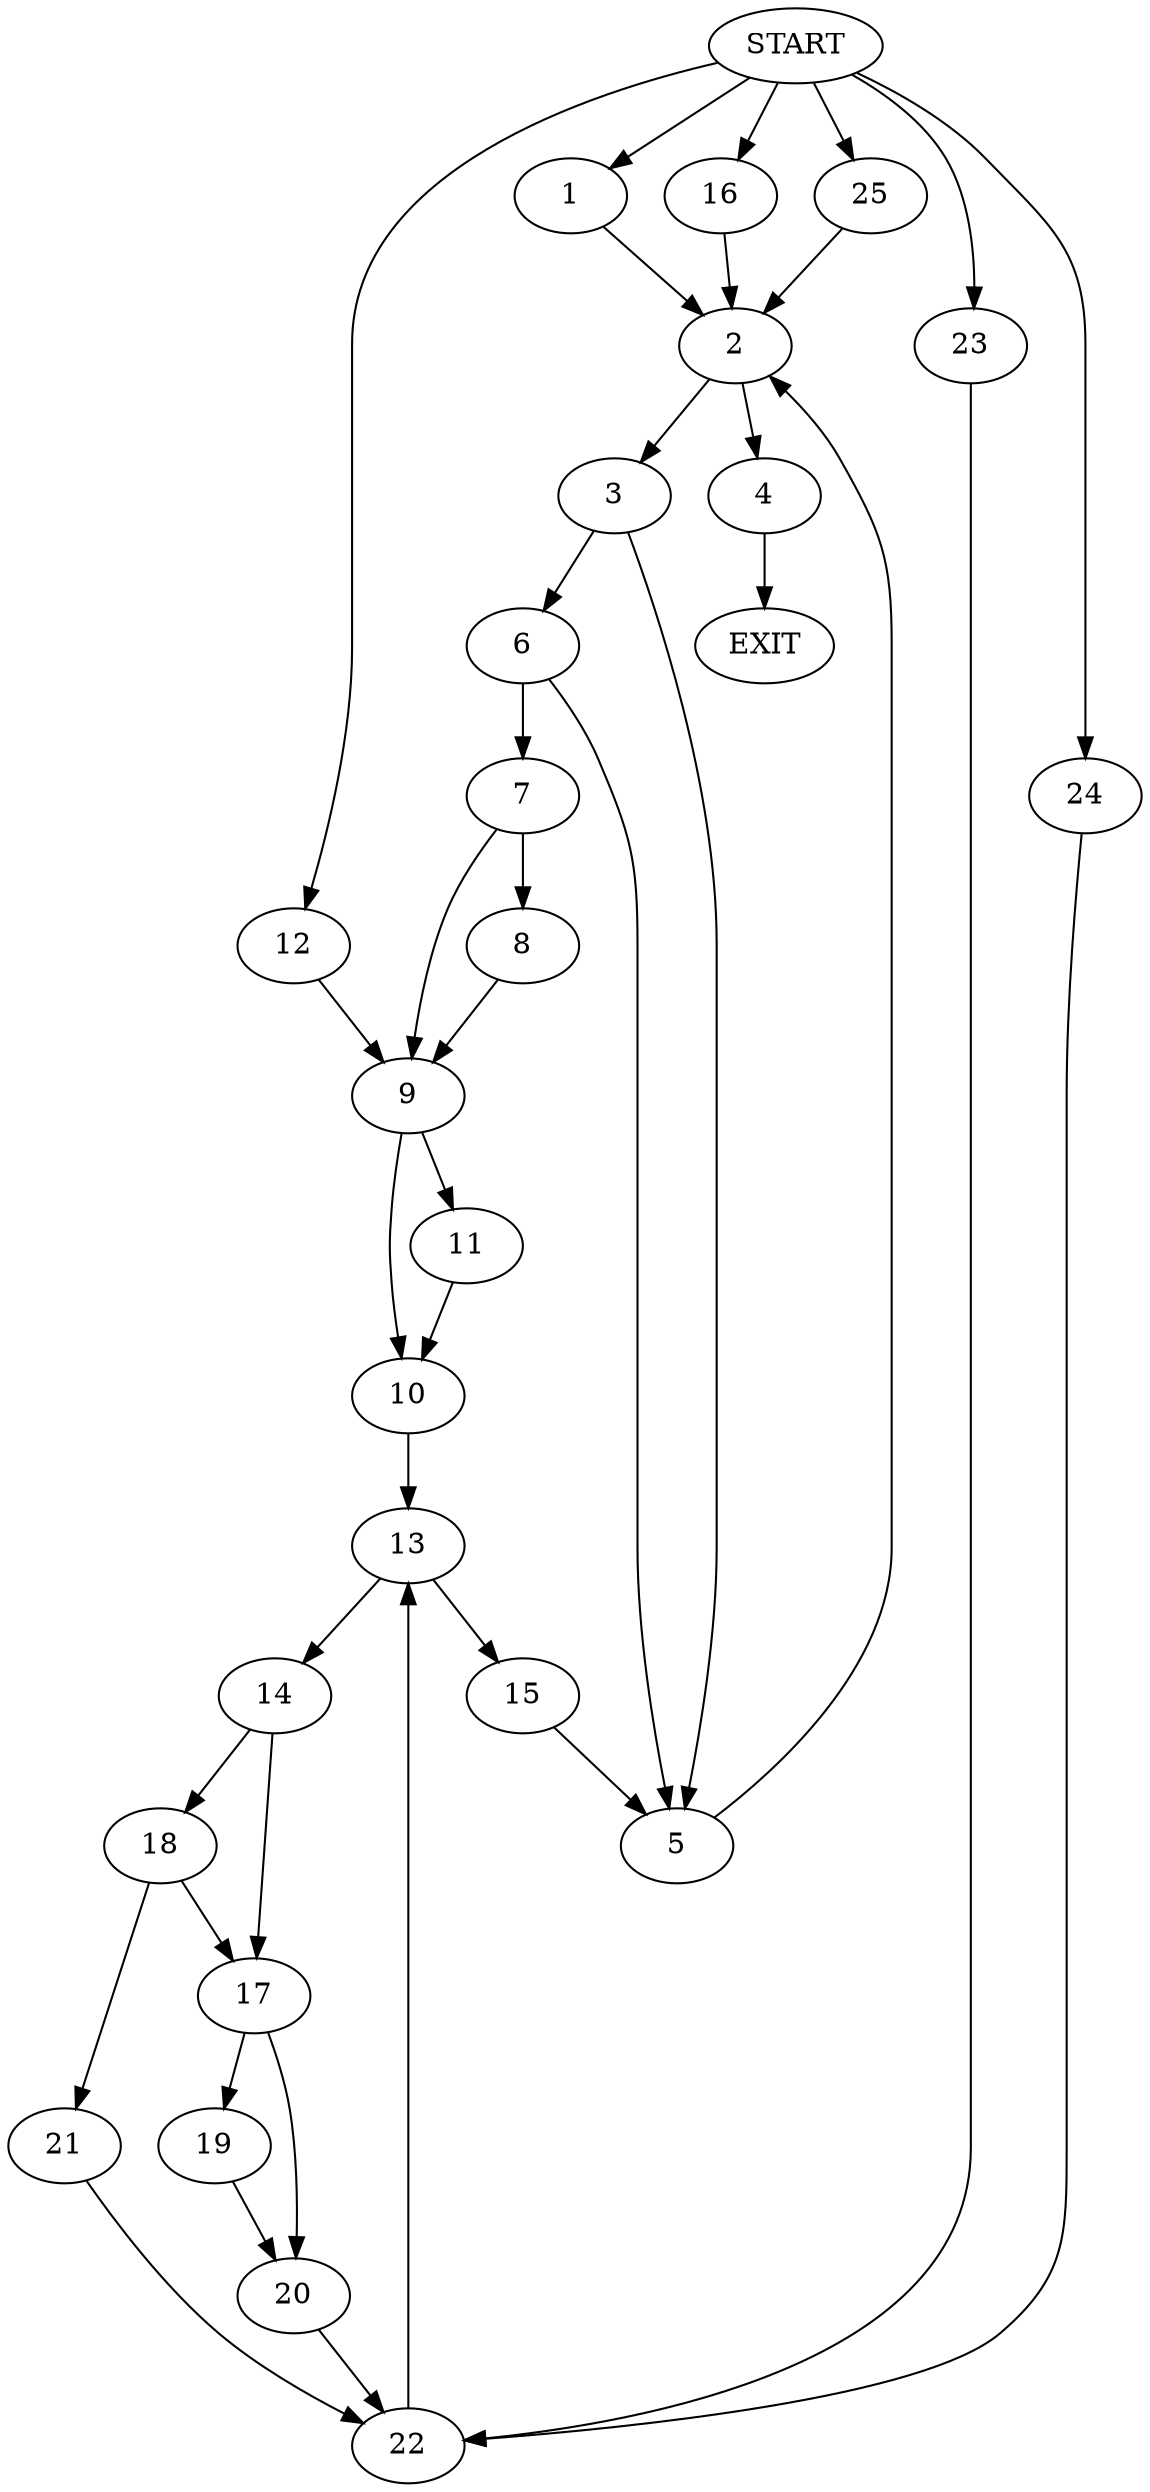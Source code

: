 digraph {
0 [label="START"]
26 [label="EXIT"]
0 -> 1
1 -> 2
2 -> 3
2 -> 4
3 -> 5
3 -> 6
4 -> 26
6 -> 5
6 -> 7
5 -> 2
7 -> 8
7 -> 9
9 -> 10
9 -> 11
8 -> 9
0 -> 12
12 -> 9
11 -> 10
10 -> 13
13 -> 14
13 -> 15
0 -> 16
16 -> 2
15 -> 5
14 -> 17
14 -> 18
17 -> 19
17 -> 20
18 -> 17
18 -> 21
21 -> 22
22 -> 13
0 -> 23
23 -> 22
19 -> 20
20 -> 22
0 -> 24
24 -> 22
0 -> 25
25 -> 2
}
